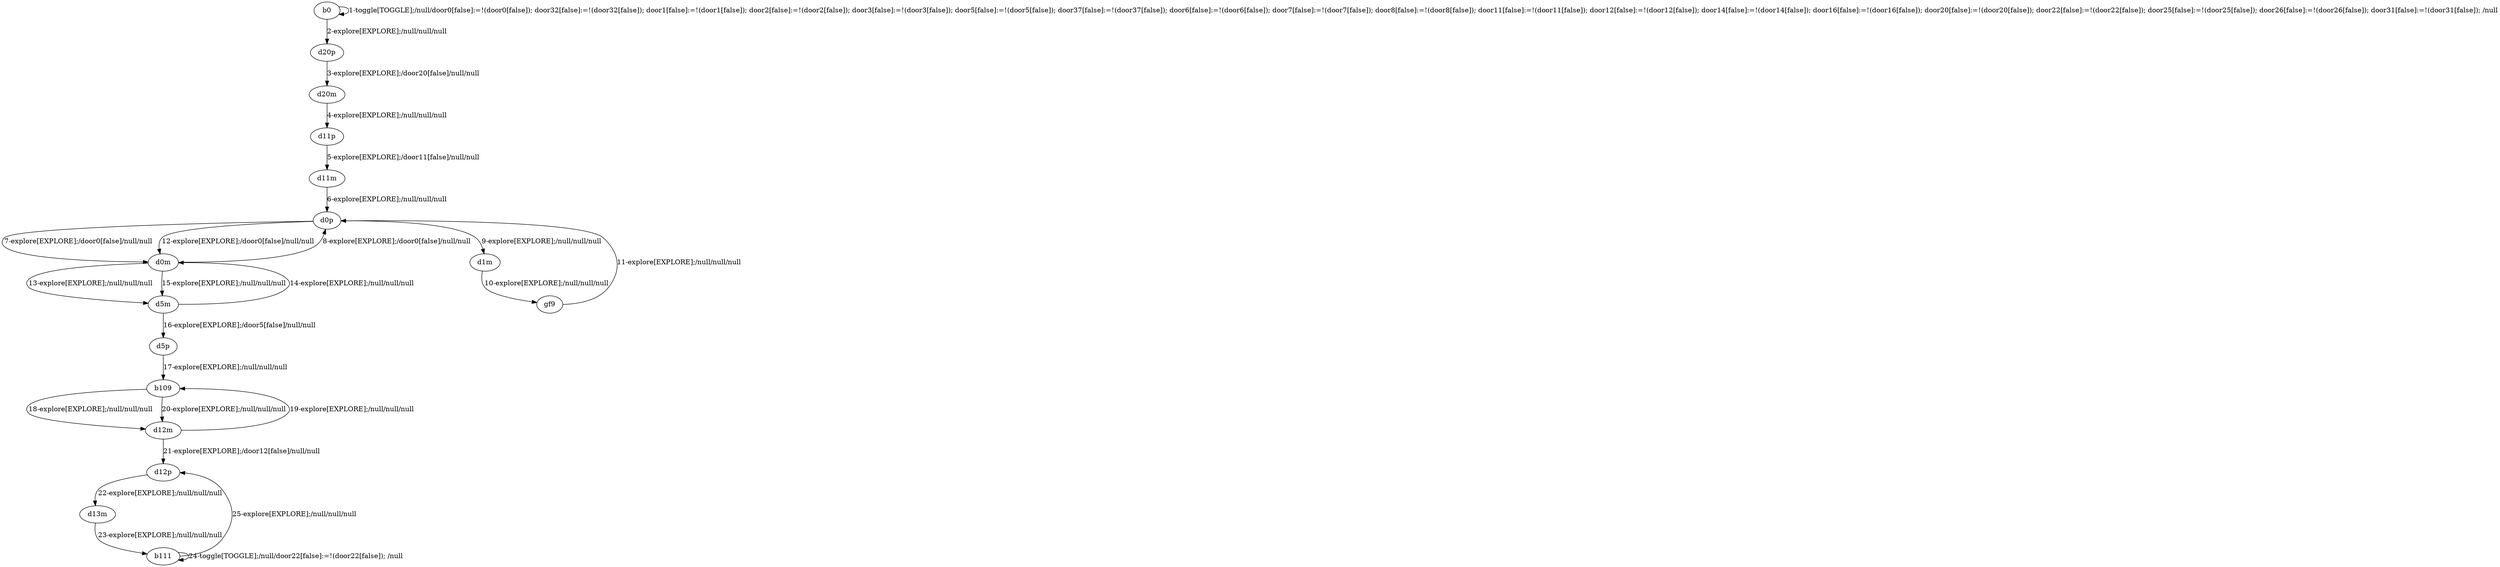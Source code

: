 # Total number of goals covered by this test: 1
# b111 --> d12p

digraph g {
"b0" -> "b0" [label = "1-toggle[TOGGLE];/null/door0[false]:=!(door0[false]); door32[false]:=!(door32[false]); door1[false]:=!(door1[false]); door2[false]:=!(door2[false]); door3[false]:=!(door3[false]); door5[false]:=!(door5[false]); door37[false]:=!(door37[false]); door6[false]:=!(door6[false]); door7[false]:=!(door7[false]); door8[false]:=!(door8[false]); door11[false]:=!(door11[false]); door12[false]:=!(door12[false]); door14[false]:=!(door14[false]); door16[false]:=!(door16[false]); door20[false]:=!(door20[false]); door22[false]:=!(door22[false]); door25[false]:=!(door25[false]); door26[false]:=!(door26[false]); door31[false]:=!(door31[false]); /null"];
"b0" -> "d20p" [label = "2-explore[EXPLORE];/null/null/null"];
"d20p" -> "d20m" [label = "3-explore[EXPLORE];/door20[false]/null/null"];
"d20m" -> "d11p" [label = "4-explore[EXPLORE];/null/null/null"];
"d11p" -> "d11m" [label = "5-explore[EXPLORE];/door11[false]/null/null"];
"d11m" -> "d0p" [label = "6-explore[EXPLORE];/null/null/null"];
"d0p" -> "d0m" [label = "7-explore[EXPLORE];/door0[false]/null/null"];
"d0m" -> "d0p" [label = "8-explore[EXPLORE];/door0[false]/null/null"];
"d0p" -> "d1m" [label = "9-explore[EXPLORE];/null/null/null"];
"d1m" -> "gf9" [label = "10-explore[EXPLORE];/null/null/null"];
"gf9" -> "d0p" [label = "11-explore[EXPLORE];/null/null/null"];
"d0p" -> "d0m" [label = "12-explore[EXPLORE];/door0[false]/null/null"];
"d0m" -> "d5m" [label = "13-explore[EXPLORE];/null/null/null"];
"d5m" -> "d0m" [label = "14-explore[EXPLORE];/null/null/null"];
"d0m" -> "d5m" [label = "15-explore[EXPLORE];/null/null/null"];
"d5m" -> "d5p" [label = "16-explore[EXPLORE];/door5[false]/null/null"];
"d5p" -> "b109" [label = "17-explore[EXPLORE];/null/null/null"];
"b109" -> "d12m" [label = "18-explore[EXPLORE];/null/null/null"];
"d12m" -> "b109" [label = "19-explore[EXPLORE];/null/null/null"];
"b109" -> "d12m" [label = "20-explore[EXPLORE];/null/null/null"];
"d12m" -> "d12p" [label = "21-explore[EXPLORE];/door12[false]/null/null"];
"d12p" -> "d13m" [label = "22-explore[EXPLORE];/null/null/null"];
"d13m" -> "b111" [label = "23-explore[EXPLORE];/null/null/null"];
"b111" -> "b111" [label = "24-toggle[TOGGLE];/null/door22[false]:=!(door22[false]); /null"];
"b111" -> "d12p" [label = "25-explore[EXPLORE];/null/null/null"];
}